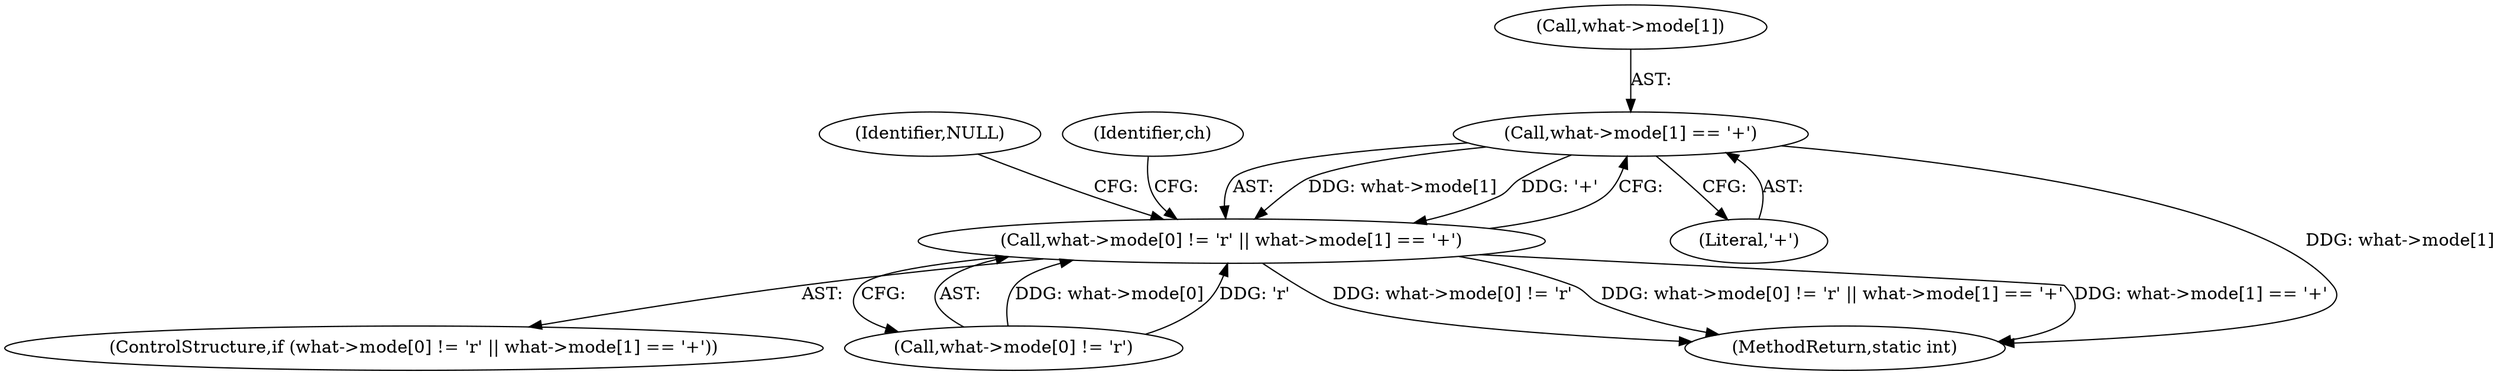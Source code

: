 digraph "0_php_124fb22a13fafa3648e4e15b4f207c7096d8155e@array" {
"1000624" [label="(Call,what->mode[1] == '+')"];
"1000616" [label="(Call,what->mode[0] != 'r' || what->mode[1] == '+')"];
"1000624" [label="(Call,what->mode[1] == '+')"];
"1000625" [label="(Call,what->mode[1])"];
"1000616" [label="(Call,what->mode[0] != 'r' || what->mode[1] == '+')"];
"1000672" [label="(Identifier,NULL)"];
"1000630" [label="(Literal,'+')"];
"1000617" [label="(Call,what->mode[0] != 'r')"];
"1000637" [label="(Identifier,ch)"];
"1000615" [label="(ControlStructure,if (what->mode[0] != 'r' || what->mode[1] == '+'))"];
"1001927" [label="(MethodReturn,static int)"];
"1000624" -> "1000616"  [label="AST: "];
"1000624" -> "1000630"  [label="CFG: "];
"1000625" -> "1000624"  [label="AST: "];
"1000630" -> "1000624"  [label="AST: "];
"1000616" -> "1000624"  [label="CFG: "];
"1000624" -> "1001927"  [label="DDG: what->mode[1]"];
"1000624" -> "1000616"  [label="DDG: what->mode[1]"];
"1000624" -> "1000616"  [label="DDG: '+'"];
"1000616" -> "1000615"  [label="AST: "];
"1000616" -> "1000617"  [label="CFG: "];
"1000617" -> "1000616"  [label="AST: "];
"1000637" -> "1000616"  [label="CFG: "];
"1000672" -> "1000616"  [label="CFG: "];
"1000616" -> "1001927"  [label="DDG: what->mode[0] != 'r'"];
"1000616" -> "1001927"  [label="DDG: what->mode[0] != 'r' || what->mode[1] == '+'"];
"1000616" -> "1001927"  [label="DDG: what->mode[1] == '+'"];
"1000617" -> "1000616"  [label="DDG: what->mode[0]"];
"1000617" -> "1000616"  [label="DDG: 'r'"];
}
